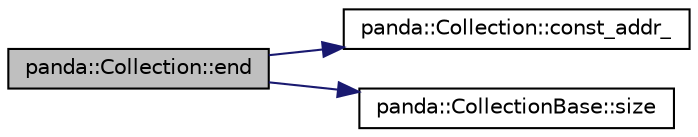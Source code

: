 digraph G
{
  edge [fontname="Helvetica",fontsize="10",labelfontname="Helvetica",labelfontsize="10"];
  node [fontname="Helvetica",fontsize="10",shape=record];
  rankdir=LR;
  Node1 [label="panda::Collection::end",height=0.2,width=0.4,color="black", fillcolor="grey75", style="filled" fontcolor="black"];
  Node1 -> Node2 [color="midnightblue",fontsize="10",style="solid"];
  Node2 [label="panda::Collection::const_addr_",height=0.2,width=0.4,color="black", fillcolor="white", style="filled",URL="$classpanda_1_1Collection.html#a15e865455a9275efe83ca65f1a96b3e9"];
  Node1 -> Node3 [color="midnightblue",fontsize="10",style="solid"];
  Node3 [label="panda::CollectionBase::size",height=0.2,width=0.4,color="black", fillcolor="white", style="filled",URL="$classpanda_1_1CollectionBase.html#a341cdaab81b20671510b14476973369e"];
}
